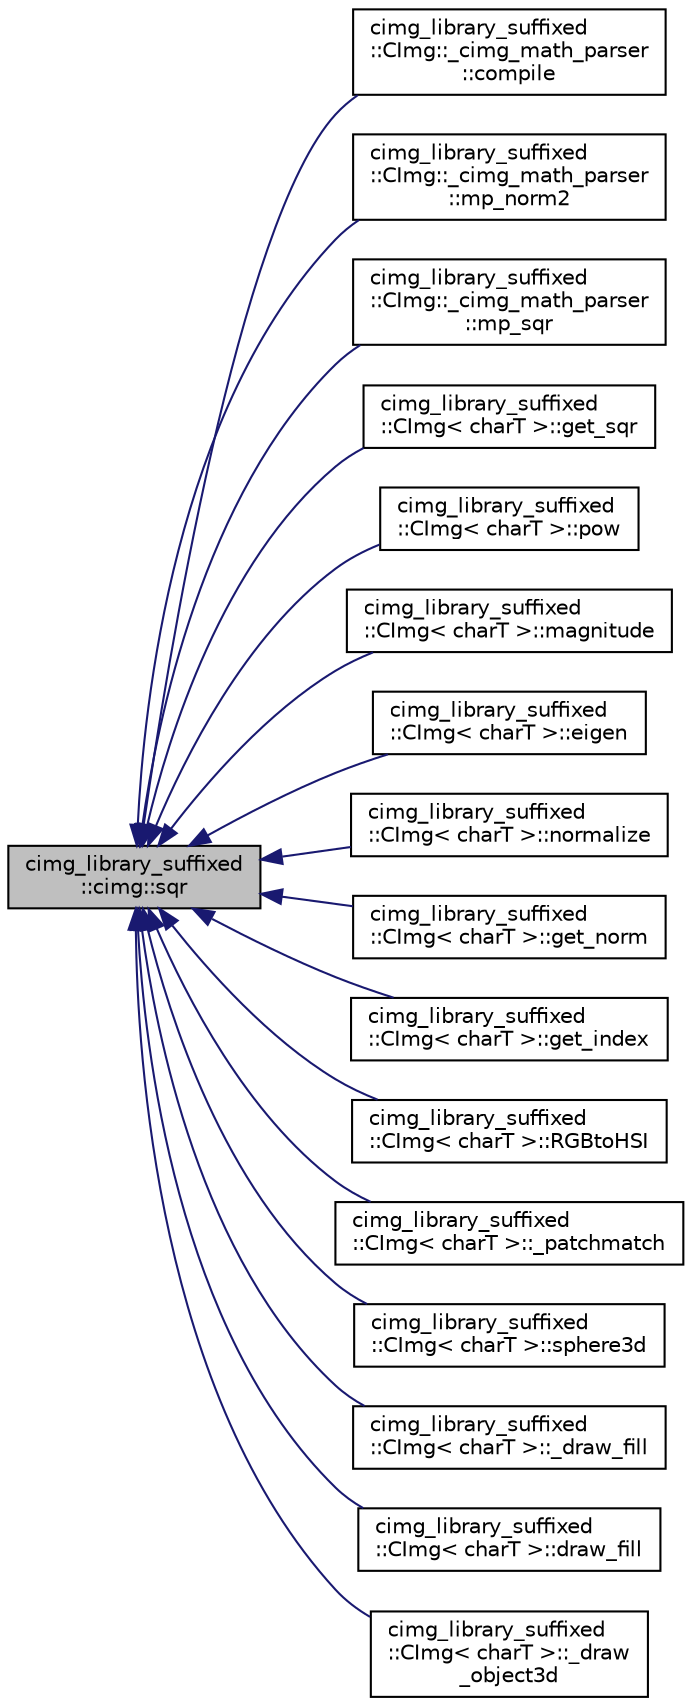 digraph "cimg_library_suffixed::cimg::sqr"
{
  edge [fontname="Helvetica",fontsize="10",labelfontname="Helvetica",labelfontsize="10"];
  node [fontname="Helvetica",fontsize="10",shape=record];
  rankdir="LR";
  Node3721 [label="cimg_library_suffixed\l::cimg::sqr",height=0.2,width=0.4,color="black", fillcolor="grey75", style="filled", fontcolor="black"];
  Node3721 -> Node3722 [dir="back",color="midnightblue",fontsize="10",style="solid",fontname="Helvetica"];
  Node3722 [label="cimg_library_suffixed\l::CImg::_cimg_math_parser\l::compile",height=0.2,width=0.4,color="black", fillcolor="white", style="filled",URL="$structcimg__library__suffixed_1_1_c_img_1_1__cimg__math__parser.html#a318c44c5d1f4f0114355f37ace87a4ae"];
  Node3721 -> Node3723 [dir="back",color="midnightblue",fontsize="10",style="solid",fontname="Helvetica"];
  Node3723 [label="cimg_library_suffixed\l::CImg::_cimg_math_parser\l::mp_norm2",height=0.2,width=0.4,color="black", fillcolor="white", style="filled",URL="$structcimg__library__suffixed_1_1_c_img_1_1__cimg__math__parser.html#aa468e9f75b463a6b71521143b36b0e6c"];
  Node3721 -> Node3724 [dir="back",color="midnightblue",fontsize="10",style="solid",fontname="Helvetica"];
  Node3724 [label="cimg_library_suffixed\l::CImg::_cimg_math_parser\l::mp_sqr",height=0.2,width=0.4,color="black", fillcolor="white", style="filled",URL="$structcimg__library__suffixed_1_1_c_img_1_1__cimg__math__parser.html#ac3d7052ea16cc399a83323852d5d0e68"];
  Node3721 -> Node3725 [dir="back",color="midnightblue",fontsize="10",style="solid",fontname="Helvetica"];
  Node3725 [label="cimg_library_suffixed\l::CImg\< charT \>::get_sqr",height=0.2,width=0.4,color="black", fillcolor="white", style="filled",URL="$structcimg__library__suffixed_1_1_c_img.html#a9625038ea51982e074fc74391b6c88e4",tooltip="Compute the square value of each pixel value . "];
  Node3721 -> Node3726 [dir="back",color="midnightblue",fontsize="10",style="solid",fontname="Helvetica"];
  Node3726 [label="cimg_library_suffixed\l::CImg\< charT \>::pow",height=0.2,width=0.4,color="black", fillcolor="white", style="filled",URL="$structcimg__library__suffixed_1_1_c_img.html#a56a46a3c08972775c5c2451f178be1a6",tooltip="Raise each pixel value to a specified power. "];
  Node3721 -> Node3727 [dir="back",color="midnightblue",fontsize="10",style="solid",fontname="Helvetica"];
  Node3727 [label="cimg_library_suffixed\l::CImg\< charT \>::magnitude",height=0.2,width=0.4,color="black", fillcolor="white", style="filled",URL="$structcimg__library__suffixed_1_1_c_img.html#ab5aa5a3191d2e8e631edf629a8fde719",tooltip="Compute norm of the image, viewed as a matrix. "];
  Node3721 -> Node3728 [dir="back",color="midnightblue",fontsize="10",style="solid",fontname="Helvetica"];
  Node3728 [label="cimg_library_suffixed\l::CImg\< charT \>::eigen",height=0.2,width=0.4,color="black", fillcolor="white", style="filled",URL="$structcimg__library__suffixed_1_1_c_img.html#adbf6146771336af8f5477c89d9124941",tooltip="Compute eigenvalues and eigenvectors of the instance image, viewed as a matrix. "];
  Node3721 -> Node3729 [dir="back",color="midnightblue",fontsize="10",style="solid",fontname="Helvetica"];
  Node3729 [label="cimg_library_suffixed\l::CImg\< charT \>::normalize",height=0.2,width=0.4,color="black", fillcolor="white", style="filled",URL="$structcimg__library__suffixed_1_1_c_img.html#acf91acd5fba09e7ecc3bb708b0a0b8dd",tooltip="Normalize multi-valued pixels of the image instance, with respect to their L2-norm. "];
  Node3721 -> Node3730 [dir="back",color="midnightblue",fontsize="10",style="solid",fontname="Helvetica"];
  Node3730 [label="cimg_library_suffixed\l::CImg\< charT \>::get_norm",height=0.2,width=0.4,color="black", fillcolor="white", style="filled",URL="$structcimg__library__suffixed_1_1_c_img.html#a4c8c93e2b41e9b3f973cb1130af80cc9",tooltip="Compute L2-norm of each multi-valued pixel of the image instance . "];
  Node3721 -> Node3731 [dir="back",color="midnightblue",fontsize="10",style="solid",fontname="Helvetica"];
  Node3731 [label="cimg_library_suffixed\l::CImg\< charT \>::get_index",height=0.2,width=0.4,color="black", fillcolor="white", style="filled",URL="$structcimg__library__suffixed_1_1_c_img.html#a3787f8eb2c642164a3fb1f2b93c9dcc5",tooltip="Index multi-valued pixels regarding to a specified colormap . "];
  Node3721 -> Node3732 [dir="back",color="midnightblue",fontsize="10",style="solid",fontname="Helvetica"];
  Node3732 [label="cimg_library_suffixed\l::CImg\< charT \>::RGBtoHSI",height=0.2,width=0.4,color="black", fillcolor="white", style="filled",URL="$structcimg__library__suffixed_1_1_c_img.html#ae0859700c8aaa58104b7985338246441",tooltip="Convert pixel values from RGB to HSI color spaces. "];
  Node3721 -> Node3733 [dir="back",color="midnightblue",fontsize="10",style="solid",fontname="Helvetica"];
  Node3733 [label="cimg_library_suffixed\l::CImg\< charT \>::_patchmatch",height=0.2,width=0.4,color="black", fillcolor="white", style="filled",URL="$structcimg__library__suffixed_1_1_c_img.html#ad09b55d6120f06fe5433916ecc6c0335"];
  Node3721 -> Node3734 [dir="back",color="midnightblue",fontsize="10",style="solid",fontname="Helvetica"];
  Node3734 [label="cimg_library_suffixed\l::CImg\< charT \>::sphere3d",height=0.2,width=0.4,color="black", fillcolor="white", style="filled",URL="$structcimg__library__suffixed_1_1_c_img.html#a8025573f639ba766ca2270bf10c2d00f",tooltip="Generate a 3d sphere. "];
  Node3721 -> Node3735 [dir="back",color="midnightblue",fontsize="10",style="solid",fontname="Helvetica"];
  Node3735 [label="cimg_library_suffixed\l::CImg\< charT \>::_draw_fill",height=0.2,width=0.4,color="black", fillcolor="white", style="filled",URL="$structcimg__library__suffixed_1_1_c_img.html#a0d9e7ba99c06fd5425098300c5dcfde0"];
  Node3721 -> Node3736 [dir="back",color="midnightblue",fontsize="10",style="solid",fontname="Helvetica"];
  Node3736 [label="cimg_library_suffixed\l::CImg\< charT \>::draw_fill",height=0.2,width=0.4,color="black", fillcolor="white", style="filled",URL="$structcimg__library__suffixed_1_1_c_img.html#a1dfebf569b61d5345ab349ca1418a78a",tooltip="Draw filled 3d region with the flood fill algorithm. "];
  Node3721 -> Node3737 [dir="back",color="midnightblue",fontsize="10",style="solid",fontname="Helvetica"];
  Node3737 [label="cimg_library_suffixed\l::CImg\< charT \>::_draw\l_object3d",height=0.2,width=0.4,color="black", fillcolor="white", style="filled",URL="$structcimg__library__suffixed_1_1_c_img.html#a6dba86c8049ae141ffc9936b2eaf5c5c"];
}
